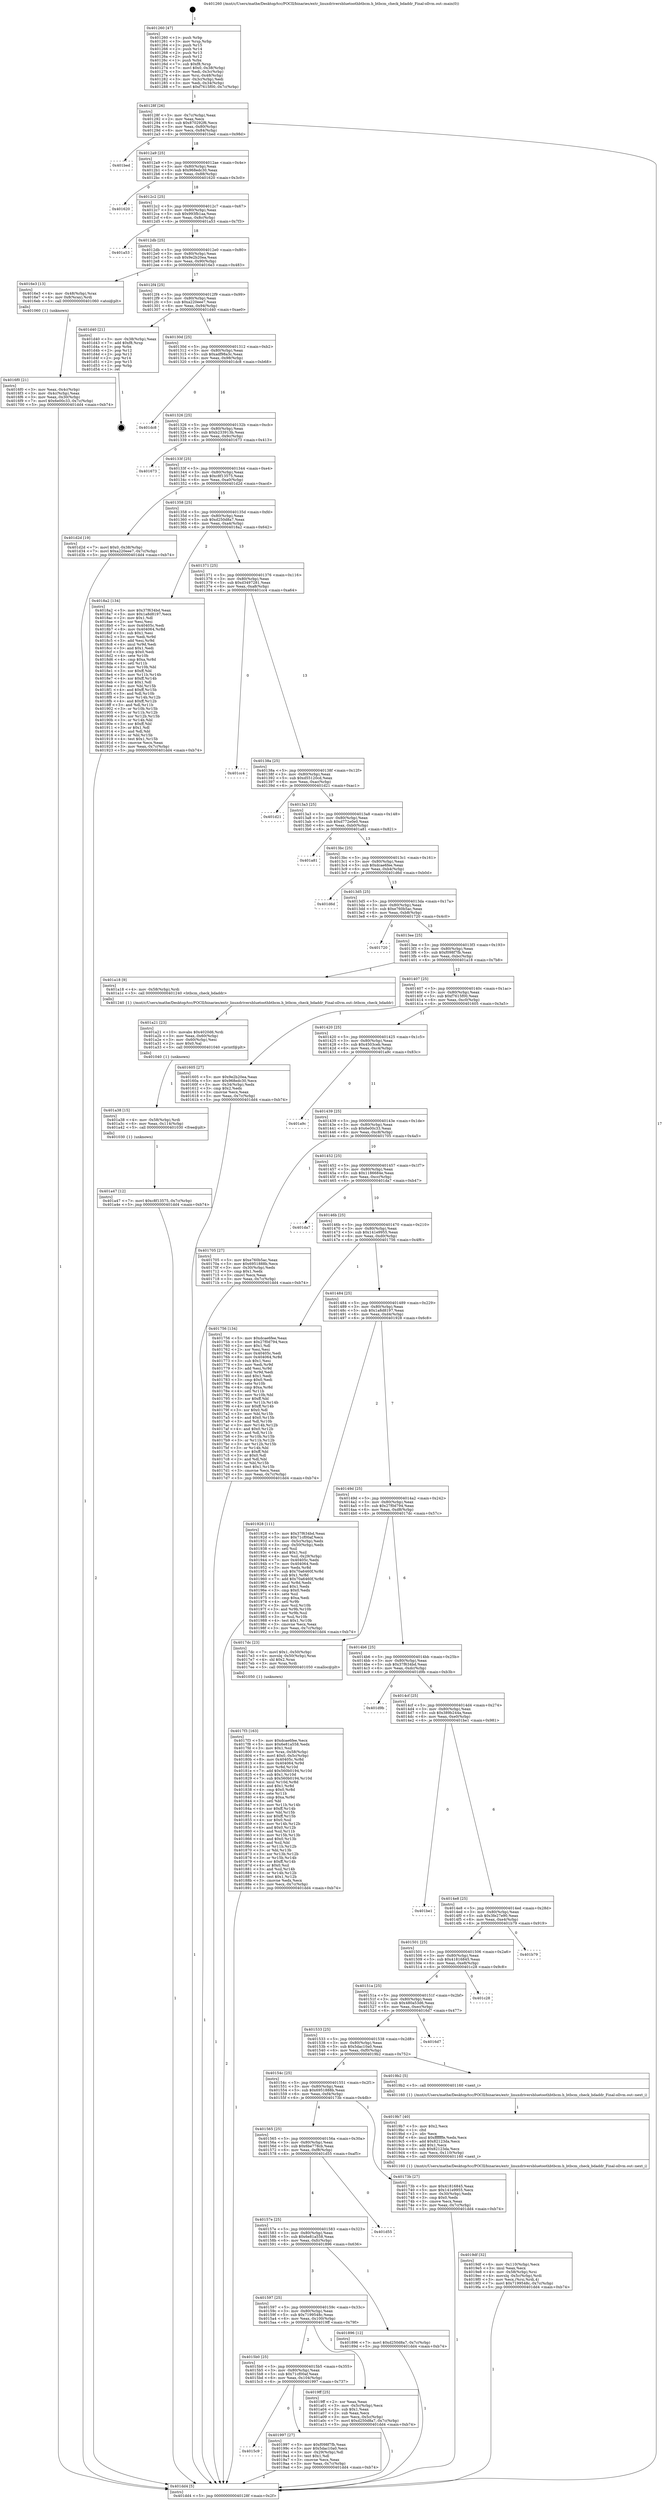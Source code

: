 digraph "0x401260" {
  label = "0x401260 (/mnt/c/Users/mathe/Desktop/tcc/POCII/binaries/extr_linuxdriversbluetoothbtbcm.h_btbcm_check_bdaddr_Final-ollvm.out::main(0))"
  labelloc = "t"
  node[shape=record]

  Entry [label="",width=0.3,height=0.3,shape=circle,fillcolor=black,style=filled]
  "0x40128f" [label="{
     0x40128f [26]\l
     | [instrs]\l
     &nbsp;&nbsp;0x40128f \<+3\>: mov -0x7c(%rbp),%eax\l
     &nbsp;&nbsp;0x401292 \<+2\>: mov %eax,%ecx\l
     &nbsp;&nbsp;0x401294 \<+6\>: sub $0x870292f6,%ecx\l
     &nbsp;&nbsp;0x40129a \<+3\>: mov %eax,-0x80(%rbp)\l
     &nbsp;&nbsp;0x40129d \<+6\>: mov %ecx,-0x84(%rbp)\l
     &nbsp;&nbsp;0x4012a3 \<+6\>: je 0000000000401bed \<main+0x98d\>\l
  }"]
  "0x401bed" [label="{
     0x401bed\l
  }", style=dashed]
  "0x4012a9" [label="{
     0x4012a9 [25]\l
     | [instrs]\l
     &nbsp;&nbsp;0x4012a9 \<+5\>: jmp 00000000004012ae \<main+0x4e\>\l
     &nbsp;&nbsp;0x4012ae \<+3\>: mov -0x80(%rbp),%eax\l
     &nbsp;&nbsp;0x4012b1 \<+5\>: sub $0x968edc30,%eax\l
     &nbsp;&nbsp;0x4012b6 \<+6\>: mov %eax,-0x88(%rbp)\l
     &nbsp;&nbsp;0x4012bc \<+6\>: je 0000000000401620 \<main+0x3c0\>\l
  }"]
  Exit [label="",width=0.3,height=0.3,shape=circle,fillcolor=black,style=filled,peripheries=2]
  "0x401620" [label="{
     0x401620\l
  }", style=dashed]
  "0x4012c2" [label="{
     0x4012c2 [25]\l
     | [instrs]\l
     &nbsp;&nbsp;0x4012c2 \<+5\>: jmp 00000000004012c7 \<main+0x67\>\l
     &nbsp;&nbsp;0x4012c7 \<+3\>: mov -0x80(%rbp),%eax\l
     &nbsp;&nbsp;0x4012ca \<+5\>: sub $0x993fb1aa,%eax\l
     &nbsp;&nbsp;0x4012cf \<+6\>: mov %eax,-0x8c(%rbp)\l
     &nbsp;&nbsp;0x4012d5 \<+6\>: je 0000000000401a53 \<main+0x7f3\>\l
  }"]
  "0x401a47" [label="{
     0x401a47 [12]\l
     | [instrs]\l
     &nbsp;&nbsp;0x401a47 \<+7\>: movl $0xc8f13575,-0x7c(%rbp)\l
     &nbsp;&nbsp;0x401a4e \<+5\>: jmp 0000000000401dd4 \<main+0xb74\>\l
  }"]
  "0x401a53" [label="{
     0x401a53\l
  }", style=dashed]
  "0x4012db" [label="{
     0x4012db [25]\l
     | [instrs]\l
     &nbsp;&nbsp;0x4012db \<+5\>: jmp 00000000004012e0 \<main+0x80\>\l
     &nbsp;&nbsp;0x4012e0 \<+3\>: mov -0x80(%rbp),%eax\l
     &nbsp;&nbsp;0x4012e3 \<+5\>: sub $0x9e2b20ea,%eax\l
     &nbsp;&nbsp;0x4012e8 \<+6\>: mov %eax,-0x90(%rbp)\l
     &nbsp;&nbsp;0x4012ee \<+6\>: je 00000000004016e3 \<main+0x483\>\l
  }"]
  "0x401a38" [label="{
     0x401a38 [15]\l
     | [instrs]\l
     &nbsp;&nbsp;0x401a38 \<+4\>: mov -0x58(%rbp),%rdi\l
     &nbsp;&nbsp;0x401a3c \<+6\>: mov %eax,-0x114(%rbp)\l
     &nbsp;&nbsp;0x401a42 \<+5\>: call 0000000000401030 \<free@plt\>\l
     | [calls]\l
     &nbsp;&nbsp;0x401030 \{1\} (unknown)\l
  }"]
  "0x4016e3" [label="{
     0x4016e3 [13]\l
     | [instrs]\l
     &nbsp;&nbsp;0x4016e3 \<+4\>: mov -0x48(%rbp),%rax\l
     &nbsp;&nbsp;0x4016e7 \<+4\>: mov 0x8(%rax),%rdi\l
     &nbsp;&nbsp;0x4016eb \<+5\>: call 0000000000401060 \<atoi@plt\>\l
     | [calls]\l
     &nbsp;&nbsp;0x401060 \{1\} (unknown)\l
  }"]
  "0x4012f4" [label="{
     0x4012f4 [25]\l
     | [instrs]\l
     &nbsp;&nbsp;0x4012f4 \<+5\>: jmp 00000000004012f9 \<main+0x99\>\l
     &nbsp;&nbsp;0x4012f9 \<+3\>: mov -0x80(%rbp),%eax\l
     &nbsp;&nbsp;0x4012fc \<+5\>: sub $0xa220eee7,%eax\l
     &nbsp;&nbsp;0x401301 \<+6\>: mov %eax,-0x94(%rbp)\l
     &nbsp;&nbsp;0x401307 \<+6\>: je 0000000000401d40 \<main+0xae0\>\l
  }"]
  "0x401a21" [label="{
     0x401a21 [23]\l
     | [instrs]\l
     &nbsp;&nbsp;0x401a21 \<+10\>: movabs $0x4020d6,%rdi\l
     &nbsp;&nbsp;0x401a2b \<+3\>: mov %eax,-0x60(%rbp)\l
     &nbsp;&nbsp;0x401a2e \<+3\>: mov -0x60(%rbp),%esi\l
     &nbsp;&nbsp;0x401a31 \<+2\>: mov $0x0,%al\l
     &nbsp;&nbsp;0x401a33 \<+5\>: call 0000000000401040 \<printf@plt\>\l
     | [calls]\l
     &nbsp;&nbsp;0x401040 \{1\} (unknown)\l
  }"]
  "0x401d40" [label="{
     0x401d40 [21]\l
     | [instrs]\l
     &nbsp;&nbsp;0x401d40 \<+3\>: mov -0x38(%rbp),%eax\l
     &nbsp;&nbsp;0x401d43 \<+7\>: add $0xf8,%rsp\l
     &nbsp;&nbsp;0x401d4a \<+1\>: pop %rbx\l
     &nbsp;&nbsp;0x401d4b \<+2\>: pop %r12\l
     &nbsp;&nbsp;0x401d4d \<+2\>: pop %r13\l
     &nbsp;&nbsp;0x401d4f \<+2\>: pop %r14\l
     &nbsp;&nbsp;0x401d51 \<+2\>: pop %r15\l
     &nbsp;&nbsp;0x401d53 \<+1\>: pop %rbp\l
     &nbsp;&nbsp;0x401d54 \<+1\>: ret\l
  }"]
  "0x40130d" [label="{
     0x40130d [25]\l
     | [instrs]\l
     &nbsp;&nbsp;0x40130d \<+5\>: jmp 0000000000401312 \<main+0xb2\>\l
     &nbsp;&nbsp;0x401312 \<+3\>: mov -0x80(%rbp),%eax\l
     &nbsp;&nbsp;0x401315 \<+5\>: sub $0xadf98a3c,%eax\l
     &nbsp;&nbsp;0x40131a \<+6\>: mov %eax,-0x98(%rbp)\l
     &nbsp;&nbsp;0x401320 \<+6\>: je 0000000000401dc8 \<main+0xb68\>\l
  }"]
  "0x4019df" [label="{
     0x4019df [32]\l
     | [instrs]\l
     &nbsp;&nbsp;0x4019df \<+6\>: mov -0x110(%rbp),%ecx\l
     &nbsp;&nbsp;0x4019e5 \<+3\>: imul %eax,%ecx\l
     &nbsp;&nbsp;0x4019e8 \<+4\>: mov -0x58(%rbp),%rsi\l
     &nbsp;&nbsp;0x4019ec \<+4\>: movslq -0x5c(%rbp),%rdi\l
     &nbsp;&nbsp;0x4019f0 \<+3\>: mov %ecx,(%rsi,%rdi,4)\l
     &nbsp;&nbsp;0x4019f3 \<+7\>: movl $0x7199548c,-0x7c(%rbp)\l
     &nbsp;&nbsp;0x4019fa \<+5\>: jmp 0000000000401dd4 \<main+0xb74\>\l
  }"]
  "0x401dc8" [label="{
     0x401dc8\l
  }", style=dashed]
  "0x401326" [label="{
     0x401326 [25]\l
     | [instrs]\l
     &nbsp;&nbsp;0x401326 \<+5\>: jmp 000000000040132b \<main+0xcb\>\l
     &nbsp;&nbsp;0x40132b \<+3\>: mov -0x80(%rbp),%eax\l
     &nbsp;&nbsp;0x40132e \<+5\>: sub $0xb233913b,%eax\l
     &nbsp;&nbsp;0x401333 \<+6\>: mov %eax,-0x9c(%rbp)\l
     &nbsp;&nbsp;0x401339 \<+6\>: je 0000000000401673 \<main+0x413\>\l
  }"]
  "0x4019b7" [label="{
     0x4019b7 [40]\l
     | [instrs]\l
     &nbsp;&nbsp;0x4019b7 \<+5\>: mov $0x2,%ecx\l
     &nbsp;&nbsp;0x4019bc \<+1\>: cltd\l
     &nbsp;&nbsp;0x4019bd \<+2\>: idiv %ecx\l
     &nbsp;&nbsp;0x4019bf \<+6\>: imul $0xfffffffe,%edx,%ecx\l
     &nbsp;&nbsp;0x4019c5 \<+6\>: add $0x82123da,%ecx\l
     &nbsp;&nbsp;0x4019cb \<+3\>: add $0x1,%ecx\l
     &nbsp;&nbsp;0x4019ce \<+6\>: sub $0x82123da,%ecx\l
     &nbsp;&nbsp;0x4019d4 \<+6\>: mov %ecx,-0x110(%rbp)\l
     &nbsp;&nbsp;0x4019da \<+5\>: call 0000000000401160 \<next_i\>\l
     | [calls]\l
     &nbsp;&nbsp;0x401160 \{1\} (/mnt/c/Users/mathe/Desktop/tcc/POCII/binaries/extr_linuxdriversbluetoothbtbcm.h_btbcm_check_bdaddr_Final-ollvm.out::next_i)\l
  }"]
  "0x401673" [label="{
     0x401673\l
  }", style=dashed]
  "0x40133f" [label="{
     0x40133f [25]\l
     | [instrs]\l
     &nbsp;&nbsp;0x40133f \<+5\>: jmp 0000000000401344 \<main+0xe4\>\l
     &nbsp;&nbsp;0x401344 \<+3\>: mov -0x80(%rbp),%eax\l
     &nbsp;&nbsp;0x401347 \<+5\>: sub $0xc8f13575,%eax\l
     &nbsp;&nbsp;0x40134c \<+6\>: mov %eax,-0xa0(%rbp)\l
     &nbsp;&nbsp;0x401352 \<+6\>: je 0000000000401d2d \<main+0xacd\>\l
  }"]
  "0x4015c9" [label="{
     0x4015c9\l
  }", style=dashed]
  "0x401d2d" [label="{
     0x401d2d [19]\l
     | [instrs]\l
     &nbsp;&nbsp;0x401d2d \<+7\>: movl $0x0,-0x38(%rbp)\l
     &nbsp;&nbsp;0x401d34 \<+7\>: movl $0xa220eee7,-0x7c(%rbp)\l
     &nbsp;&nbsp;0x401d3b \<+5\>: jmp 0000000000401dd4 \<main+0xb74\>\l
  }"]
  "0x401358" [label="{
     0x401358 [25]\l
     | [instrs]\l
     &nbsp;&nbsp;0x401358 \<+5\>: jmp 000000000040135d \<main+0xfd\>\l
     &nbsp;&nbsp;0x40135d \<+3\>: mov -0x80(%rbp),%eax\l
     &nbsp;&nbsp;0x401360 \<+5\>: sub $0xd250d8a7,%eax\l
     &nbsp;&nbsp;0x401365 \<+6\>: mov %eax,-0xa4(%rbp)\l
     &nbsp;&nbsp;0x40136b \<+6\>: je 00000000004018a2 \<main+0x642\>\l
  }"]
  "0x401997" [label="{
     0x401997 [27]\l
     | [instrs]\l
     &nbsp;&nbsp;0x401997 \<+5\>: mov $0xf098f7fb,%eax\l
     &nbsp;&nbsp;0x40199c \<+5\>: mov $0x5dac10a0,%ecx\l
     &nbsp;&nbsp;0x4019a1 \<+3\>: mov -0x29(%rbp),%dl\l
     &nbsp;&nbsp;0x4019a4 \<+3\>: test $0x1,%dl\l
     &nbsp;&nbsp;0x4019a7 \<+3\>: cmovne %ecx,%eax\l
     &nbsp;&nbsp;0x4019aa \<+3\>: mov %eax,-0x7c(%rbp)\l
     &nbsp;&nbsp;0x4019ad \<+5\>: jmp 0000000000401dd4 \<main+0xb74\>\l
  }"]
  "0x4018a2" [label="{
     0x4018a2 [134]\l
     | [instrs]\l
     &nbsp;&nbsp;0x4018a2 \<+5\>: mov $0x37f634bd,%eax\l
     &nbsp;&nbsp;0x4018a7 \<+5\>: mov $0x1a8d8197,%ecx\l
     &nbsp;&nbsp;0x4018ac \<+2\>: mov $0x1,%dl\l
     &nbsp;&nbsp;0x4018ae \<+2\>: xor %esi,%esi\l
     &nbsp;&nbsp;0x4018b0 \<+7\>: mov 0x40405c,%edi\l
     &nbsp;&nbsp;0x4018b7 \<+8\>: mov 0x404064,%r8d\l
     &nbsp;&nbsp;0x4018bf \<+3\>: sub $0x1,%esi\l
     &nbsp;&nbsp;0x4018c2 \<+3\>: mov %edi,%r9d\l
     &nbsp;&nbsp;0x4018c5 \<+3\>: add %esi,%r9d\l
     &nbsp;&nbsp;0x4018c8 \<+4\>: imul %r9d,%edi\l
     &nbsp;&nbsp;0x4018cc \<+3\>: and $0x1,%edi\l
     &nbsp;&nbsp;0x4018cf \<+3\>: cmp $0x0,%edi\l
     &nbsp;&nbsp;0x4018d2 \<+4\>: sete %r10b\l
     &nbsp;&nbsp;0x4018d6 \<+4\>: cmp $0xa,%r8d\l
     &nbsp;&nbsp;0x4018da \<+4\>: setl %r11b\l
     &nbsp;&nbsp;0x4018de \<+3\>: mov %r10b,%bl\l
     &nbsp;&nbsp;0x4018e1 \<+3\>: xor $0xff,%bl\l
     &nbsp;&nbsp;0x4018e4 \<+3\>: mov %r11b,%r14b\l
     &nbsp;&nbsp;0x4018e7 \<+4\>: xor $0xff,%r14b\l
     &nbsp;&nbsp;0x4018eb \<+3\>: xor $0x1,%dl\l
     &nbsp;&nbsp;0x4018ee \<+3\>: mov %bl,%r15b\l
     &nbsp;&nbsp;0x4018f1 \<+4\>: and $0xff,%r15b\l
     &nbsp;&nbsp;0x4018f5 \<+3\>: and %dl,%r10b\l
     &nbsp;&nbsp;0x4018f8 \<+3\>: mov %r14b,%r12b\l
     &nbsp;&nbsp;0x4018fb \<+4\>: and $0xff,%r12b\l
     &nbsp;&nbsp;0x4018ff \<+3\>: and %dl,%r11b\l
     &nbsp;&nbsp;0x401902 \<+3\>: or %r10b,%r15b\l
     &nbsp;&nbsp;0x401905 \<+3\>: or %r11b,%r12b\l
     &nbsp;&nbsp;0x401908 \<+3\>: xor %r12b,%r15b\l
     &nbsp;&nbsp;0x40190b \<+3\>: or %r14b,%bl\l
     &nbsp;&nbsp;0x40190e \<+3\>: xor $0xff,%bl\l
     &nbsp;&nbsp;0x401911 \<+3\>: or $0x1,%dl\l
     &nbsp;&nbsp;0x401914 \<+2\>: and %dl,%bl\l
     &nbsp;&nbsp;0x401916 \<+3\>: or %bl,%r15b\l
     &nbsp;&nbsp;0x401919 \<+4\>: test $0x1,%r15b\l
     &nbsp;&nbsp;0x40191d \<+3\>: cmovne %ecx,%eax\l
     &nbsp;&nbsp;0x401920 \<+3\>: mov %eax,-0x7c(%rbp)\l
     &nbsp;&nbsp;0x401923 \<+5\>: jmp 0000000000401dd4 \<main+0xb74\>\l
  }"]
  "0x401371" [label="{
     0x401371 [25]\l
     | [instrs]\l
     &nbsp;&nbsp;0x401371 \<+5\>: jmp 0000000000401376 \<main+0x116\>\l
     &nbsp;&nbsp;0x401376 \<+3\>: mov -0x80(%rbp),%eax\l
     &nbsp;&nbsp;0x401379 \<+5\>: sub $0xd3497281,%eax\l
     &nbsp;&nbsp;0x40137e \<+6\>: mov %eax,-0xa8(%rbp)\l
     &nbsp;&nbsp;0x401384 \<+6\>: je 0000000000401cc4 \<main+0xa64\>\l
  }"]
  "0x4015b0" [label="{
     0x4015b0 [25]\l
     | [instrs]\l
     &nbsp;&nbsp;0x4015b0 \<+5\>: jmp 00000000004015b5 \<main+0x355\>\l
     &nbsp;&nbsp;0x4015b5 \<+3\>: mov -0x80(%rbp),%eax\l
     &nbsp;&nbsp;0x4015b8 \<+5\>: sub $0x71cf00af,%eax\l
     &nbsp;&nbsp;0x4015bd \<+6\>: mov %eax,-0x104(%rbp)\l
     &nbsp;&nbsp;0x4015c3 \<+6\>: je 0000000000401997 \<main+0x737\>\l
  }"]
  "0x401cc4" [label="{
     0x401cc4\l
  }", style=dashed]
  "0x40138a" [label="{
     0x40138a [25]\l
     | [instrs]\l
     &nbsp;&nbsp;0x40138a \<+5\>: jmp 000000000040138f \<main+0x12f\>\l
     &nbsp;&nbsp;0x40138f \<+3\>: mov -0x80(%rbp),%eax\l
     &nbsp;&nbsp;0x401392 \<+5\>: sub $0xd55120cd,%eax\l
     &nbsp;&nbsp;0x401397 \<+6\>: mov %eax,-0xac(%rbp)\l
     &nbsp;&nbsp;0x40139d \<+6\>: je 0000000000401d21 \<main+0xac1\>\l
  }"]
  "0x4019ff" [label="{
     0x4019ff [25]\l
     | [instrs]\l
     &nbsp;&nbsp;0x4019ff \<+2\>: xor %eax,%eax\l
     &nbsp;&nbsp;0x401a01 \<+3\>: mov -0x5c(%rbp),%ecx\l
     &nbsp;&nbsp;0x401a04 \<+3\>: sub $0x1,%eax\l
     &nbsp;&nbsp;0x401a07 \<+2\>: sub %eax,%ecx\l
     &nbsp;&nbsp;0x401a09 \<+3\>: mov %ecx,-0x5c(%rbp)\l
     &nbsp;&nbsp;0x401a0c \<+7\>: movl $0xd250d8a7,-0x7c(%rbp)\l
     &nbsp;&nbsp;0x401a13 \<+5\>: jmp 0000000000401dd4 \<main+0xb74\>\l
  }"]
  "0x401d21" [label="{
     0x401d21\l
  }", style=dashed]
  "0x4013a3" [label="{
     0x4013a3 [25]\l
     | [instrs]\l
     &nbsp;&nbsp;0x4013a3 \<+5\>: jmp 00000000004013a8 \<main+0x148\>\l
     &nbsp;&nbsp;0x4013a8 \<+3\>: mov -0x80(%rbp),%eax\l
     &nbsp;&nbsp;0x4013ab \<+5\>: sub $0xd772e0e0,%eax\l
     &nbsp;&nbsp;0x4013b0 \<+6\>: mov %eax,-0xb0(%rbp)\l
     &nbsp;&nbsp;0x4013b6 \<+6\>: je 0000000000401a81 \<main+0x821\>\l
  }"]
  "0x401597" [label="{
     0x401597 [25]\l
     | [instrs]\l
     &nbsp;&nbsp;0x401597 \<+5\>: jmp 000000000040159c \<main+0x33c\>\l
     &nbsp;&nbsp;0x40159c \<+3\>: mov -0x80(%rbp),%eax\l
     &nbsp;&nbsp;0x40159f \<+5\>: sub $0x7199548c,%eax\l
     &nbsp;&nbsp;0x4015a4 \<+6\>: mov %eax,-0x100(%rbp)\l
     &nbsp;&nbsp;0x4015aa \<+6\>: je 00000000004019ff \<main+0x79f\>\l
  }"]
  "0x401a81" [label="{
     0x401a81\l
  }", style=dashed]
  "0x4013bc" [label="{
     0x4013bc [25]\l
     | [instrs]\l
     &nbsp;&nbsp;0x4013bc \<+5\>: jmp 00000000004013c1 \<main+0x161\>\l
     &nbsp;&nbsp;0x4013c1 \<+3\>: mov -0x80(%rbp),%eax\l
     &nbsp;&nbsp;0x4013c4 \<+5\>: sub $0xdcae6fee,%eax\l
     &nbsp;&nbsp;0x4013c9 \<+6\>: mov %eax,-0xb4(%rbp)\l
     &nbsp;&nbsp;0x4013cf \<+6\>: je 0000000000401d6d \<main+0xb0d\>\l
  }"]
  "0x401896" [label="{
     0x401896 [12]\l
     | [instrs]\l
     &nbsp;&nbsp;0x401896 \<+7\>: movl $0xd250d8a7,-0x7c(%rbp)\l
     &nbsp;&nbsp;0x40189d \<+5\>: jmp 0000000000401dd4 \<main+0xb74\>\l
  }"]
  "0x401d6d" [label="{
     0x401d6d\l
  }", style=dashed]
  "0x4013d5" [label="{
     0x4013d5 [25]\l
     | [instrs]\l
     &nbsp;&nbsp;0x4013d5 \<+5\>: jmp 00000000004013da \<main+0x17a\>\l
     &nbsp;&nbsp;0x4013da \<+3\>: mov -0x80(%rbp),%eax\l
     &nbsp;&nbsp;0x4013dd \<+5\>: sub $0xe760b5ac,%eax\l
     &nbsp;&nbsp;0x4013e2 \<+6\>: mov %eax,-0xb8(%rbp)\l
     &nbsp;&nbsp;0x4013e8 \<+6\>: je 0000000000401720 \<main+0x4c0\>\l
  }"]
  "0x40157e" [label="{
     0x40157e [25]\l
     | [instrs]\l
     &nbsp;&nbsp;0x40157e \<+5\>: jmp 0000000000401583 \<main+0x323\>\l
     &nbsp;&nbsp;0x401583 \<+3\>: mov -0x80(%rbp),%eax\l
     &nbsp;&nbsp;0x401586 \<+5\>: sub $0x6e81a558,%eax\l
     &nbsp;&nbsp;0x40158b \<+6\>: mov %eax,-0xfc(%rbp)\l
     &nbsp;&nbsp;0x401591 \<+6\>: je 0000000000401896 \<main+0x636\>\l
  }"]
  "0x401720" [label="{
     0x401720\l
  }", style=dashed]
  "0x4013ee" [label="{
     0x4013ee [25]\l
     | [instrs]\l
     &nbsp;&nbsp;0x4013ee \<+5\>: jmp 00000000004013f3 \<main+0x193\>\l
     &nbsp;&nbsp;0x4013f3 \<+3\>: mov -0x80(%rbp),%eax\l
     &nbsp;&nbsp;0x4013f6 \<+5\>: sub $0xf098f7fb,%eax\l
     &nbsp;&nbsp;0x4013fb \<+6\>: mov %eax,-0xbc(%rbp)\l
     &nbsp;&nbsp;0x401401 \<+6\>: je 0000000000401a18 \<main+0x7b8\>\l
  }"]
  "0x401d55" [label="{
     0x401d55\l
  }", style=dashed]
  "0x401a18" [label="{
     0x401a18 [9]\l
     | [instrs]\l
     &nbsp;&nbsp;0x401a18 \<+4\>: mov -0x58(%rbp),%rdi\l
     &nbsp;&nbsp;0x401a1c \<+5\>: call 0000000000401240 \<btbcm_check_bdaddr\>\l
     | [calls]\l
     &nbsp;&nbsp;0x401240 \{1\} (/mnt/c/Users/mathe/Desktop/tcc/POCII/binaries/extr_linuxdriversbluetoothbtbcm.h_btbcm_check_bdaddr_Final-ollvm.out::btbcm_check_bdaddr)\l
  }"]
  "0x401407" [label="{
     0x401407 [25]\l
     | [instrs]\l
     &nbsp;&nbsp;0x401407 \<+5\>: jmp 000000000040140c \<main+0x1ac\>\l
     &nbsp;&nbsp;0x40140c \<+3\>: mov -0x80(%rbp),%eax\l
     &nbsp;&nbsp;0x40140f \<+5\>: sub $0xf7615f00,%eax\l
     &nbsp;&nbsp;0x401414 \<+6\>: mov %eax,-0xc0(%rbp)\l
     &nbsp;&nbsp;0x40141a \<+6\>: je 0000000000401605 \<main+0x3a5\>\l
  }"]
  "0x4017f3" [label="{
     0x4017f3 [163]\l
     | [instrs]\l
     &nbsp;&nbsp;0x4017f3 \<+5\>: mov $0xdcae6fee,%ecx\l
     &nbsp;&nbsp;0x4017f8 \<+5\>: mov $0x6e81a558,%edx\l
     &nbsp;&nbsp;0x4017fd \<+3\>: mov $0x1,%sil\l
     &nbsp;&nbsp;0x401800 \<+4\>: mov %rax,-0x58(%rbp)\l
     &nbsp;&nbsp;0x401804 \<+7\>: movl $0x0,-0x5c(%rbp)\l
     &nbsp;&nbsp;0x40180b \<+8\>: mov 0x40405c,%r8d\l
     &nbsp;&nbsp;0x401813 \<+8\>: mov 0x404064,%r9d\l
     &nbsp;&nbsp;0x40181b \<+3\>: mov %r8d,%r10d\l
     &nbsp;&nbsp;0x40181e \<+7\>: add $0x560b0194,%r10d\l
     &nbsp;&nbsp;0x401825 \<+4\>: sub $0x1,%r10d\l
     &nbsp;&nbsp;0x401829 \<+7\>: sub $0x560b0194,%r10d\l
     &nbsp;&nbsp;0x401830 \<+4\>: imul %r10d,%r8d\l
     &nbsp;&nbsp;0x401834 \<+4\>: and $0x1,%r8d\l
     &nbsp;&nbsp;0x401838 \<+4\>: cmp $0x0,%r8d\l
     &nbsp;&nbsp;0x40183c \<+4\>: sete %r11b\l
     &nbsp;&nbsp;0x401840 \<+4\>: cmp $0xa,%r9d\l
     &nbsp;&nbsp;0x401844 \<+3\>: setl %bl\l
     &nbsp;&nbsp;0x401847 \<+3\>: mov %r11b,%r14b\l
     &nbsp;&nbsp;0x40184a \<+4\>: xor $0xff,%r14b\l
     &nbsp;&nbsp;0x40184e \<+3\>: mov %bl,%r15b\l
     &nbsp;&nbsp;0x401851 \<+4\>: xor $0xff,%r15b\l
     &nbsp;&nbsp;0x401855 \<+4\>: xor $0x0,%sil\l
     &nbsp;&nbsp;0x401859 \<+3\>: mov %r14b,%r12b\l
     &nbsp;&nbsp;0x40185c \<+4\>: and $0x0,%r12b\l
     &nbsp;&nbsp;0x401860 \<+3\>: and %sil,%r11b\l
     &nbsp;&nbsp;0x401863 \<+3\>: mov %r15b,%r13b\l
     &nbsp;&nbsp;0x401866 \<+4\>: and $0x0,%r13b\l
     &nbsp;&nbsp;0x40186a \<+3\>: and %sil,%bl\l
     &nbsp;&nbsp;0x40186d \<+3\>: or %r11b,%r12b\l
     &nbsp;&nbsp;0x401870 \<+3\>: or %bl,%r13b\l
     &nbsp;&nbsp;0x401873 \<+3\>: xor %r13b,%r12b\l
     &nbsp;&nbsp;0x401876 \<+3\>: or %r15b,%r14b\l
     &nbsp;&nbsp;0x401879 \<+4\>: xor $0xff,%r14b\l
     &nbsp;&nbsp;0x40187d \<+4\>: or $0x0,%sil\l
     &nbsp;&nbsp;0x401881 \<+3\>: and %sil,%r14b\l
     &nbsp;&nbsp;0x401884 \<+3\>: or %r14b,%r12b\l
     &nbsp;&nbsp;0x401887 \<+4\>: test $0x1,%r12b\l
     &nbsp;&nbsp;0x40188b \<+3\>: cmovne %edx,%ecx\l
     &nbsp;&nbsp;0x40188e \<+3\>: mov %ecx,-0x7c(%rbp)\l
     &nbsp;&nbsp;0x401891 \<+5\>: jmp 0000000000401dd4 \<main+0xb74\>\l
  }"]
  "0x401605" [label="{
     0x401605 [27]\l
     | [instrs]\l
     &nbsp;&nbsp;0x401605 \<+5\>: mov $0x9e2b20ea,%eax\l
     &nbsp;&nbsp;0x40160a \<+5\>: mov $0x968edc30,%ecx\l
     &nbsp;&nbsp;0x40160f \<+3\>: mov -0x34(%rbp),%edx\l
     &nbsp;&nbsp;0x401612 \<+3\>: cmp $0x2,%edx\l
     &nbsp;&nbsp;0x401615 \<+3\>: cmovne %ecx,%eax\l
     &nbsp;&nbsp;0x401618 \<+3\>: mov %eax,-0x7c(%rbp)\l
     &nbsp;&nbsp;0x40161b \<+5\>: jmp 0000000000401dd4 \<main+0xb74\>\l
  }"]
  "0x401420" [label="{
     0x401420 [25]\l
     | [instrs]\l
     &nbsp;&nbsp;0x401420 \<+5\>: jmp 0000000000401425 \<main+0x1c5\>\l
     &nbsp;&nbsp;0x401425 \<+3\>: mov -0x80(%rbp),%eax\l
     &nbsp;&nbsp;0x401428 \<+5\>: sub $0x4503ceb,%eax\l
     &nbsp;&nbsp;0x40142d \<+6\>: mov %eax,-0xc4(%rbp)\l
     &nbsp;&nbsp;0x401433 \<+6\>: je 0000000000401a9c \<main+0x83c\>\l
  }"]
  "0x401dd4" [label="{
     0x401dd4 [5]\l
     | [instrs]\l
     &nbsp;&nbsp;0x401dd4 \<+5\>: jmp 000000000040128f \<main+0x2f\>\l
  }"]
  "0x401260" [label="{
     0x401260 [47]\l
     | [instrs]\l
     &nbsp;&nbsp;0x401260 \<+1\>: push %rbp\l
     &nbsp;&nbsp;0x401261 \<+3\>: mov %rsp,%rbp\l
     &nbsp;&nbsp;0x401264 \<+2\>: push %r15\l
     &nbsp;&nbsp;0x401266 \<+2\>: push %r14\l
     &nbsp;&nbsp;0x401268 \<+2\>: push %r13\l
     &nbsp;&nbsp;0x40126a \<+2\>: push %r12\l
     &nbsp;&nbsp;0x40126c \<+1\>: push %rbx\l
     &nbsp;&nbsp;0x40126d \<+7\>: sub $0xf8,%rsp\l
     &nbsp;&nbsp;0x401274 \<+7\>: movl $0x0,-0x38(%rbp)\l
     &nbsp;&nbsp;0x40127b \<+3\>: mov %edi,-0x3c(%rbp)\l
     &nbsp;&nbsp;0x40127e \<+4\>: mov %rsi,-0x48(%rbp)\l
     &nbsp;&nbsp;0x401282 \<+3\>: mov -0x3c(%rbp),%edi\l
     &nbsp;&nbsp;0x401285 \<+3\>: mov %edi,-0x34(%rbp)\l
     &nbsp;&nbsp;0x401288 \<+7\>: movl $0xf7615f00,-0x7c(%rbp)\l
  }"]
  "0x4016f0" [label="{
     0x4016f0 [21]\l
     | [instrs]\l
     &nbsp;&nbsp;0x4016f0 \<+3\>: mov %eax,-0x4c(%rbp)\l
     &nbsp;&nbsp;0x4016f3 \<+3\>: mov -0x4c(%rbp),%eax\l
     &nbsp;&nbsp;0x4016f6 \<+3\>: mov %eax,-0x30(%rbp)\l
     &nbsp;&nbsp;0x4016f9 \<+7\>: movl $0x6e00c33,-0x7c(%rbp)\l
     &nbsp;&nbsp;0x401700 \<+5\>: jmp 0000000000401dd4 \<main+0xb74\>\l
  }"]
  "0x401565" [label="{
     0x401565 [25]\l
     | [instrs]\l
     &nbsp;&nbsp;0x401565 \<+5\>: jmp 000000000040156a \<main+0x30a\>\l
     &nbsp;&nbsp;0x40156a \<+3\>: mov -0x80(%rbp),%eax\l
     &nbsp;&nbsp;0x40156d \<+5\>: sub $0x6be778cb,%eax\l
     &nbsp;&nbsp;0x401572 \<+6\>: mov %eax,-0xf8(%rbp)\l
     &nbsp;&nbsp;0x401578 \<+6\>: je 0000000000401d55 \<main+0xaf5\>\l
  }"]
  "0x401a9c" [label="{
     0x401a9c\l
  }", style=dashed]
  "0x401439" [label="{
     0x401439 [25]\l
     | [instrs]\l
     &nbsp;&nbsp;0x401439 \<+5\>: jmp 000000000040143e \<main+0x1de\>\l
     &nbsp;&nbsp;0x40143e \<+3\>: mov -0x80(%rbp),%eax\l
     &nbsp;&nbsp;0x401441 \<+5\>: sub $0x6e00c33,%eax\l
     &nbsp;&nbsp;0x401446 \<+6\>: mov %eax,-0xc8(%rbp)\l
     &nbsp;&nbsp;0x40144c \<+6\>: je 0000000000401705 \<main+0x4a5\>\l
  }"]
  "0x40173b" [label="{
     0x40173b [27]\l
     | [instrs]\l
     &nbsp;&nbsp;0x40173b \<+5\>: mov $0x41816845,%eax\l
     &nbsp;&nbsp;0x401740 \<+5\>: mov $0x141e9955,%ecx\l
     &nbsp;&nbsp;0x401745 \<+3\>: mov -0x30(%rbp),%edx\l
     &nbsp;&nbsp;0x401748 \<+3\>: cmp $0x0,%edx\l
     &nbsp;&nbsp;0x40174b \<+3\>: cmove %ecx,%eax\l
     &nbsp;&nbsp;0x40174e \<+3\>: mov %eax,-0x7c(%rbp)\l
     &nbsp;&nbsp;0x401751 \<+5\>: jmp 0000000000401dd4 \<main+0xb74\>\l
  }"]
  "0x401705" [label="{
     0x401705 [27]\l
     | [instrs]\l
     &nbsp;&nbsp;0x401705 \<+5\>: mov $0xe760b5ac,%eax\l
     &nbsp;&nbsp;0x40170a \<+5\>: mov $0x6951888b,%ecx\l
     &nbsp;&nbsp;0x40170f \<+3\>: mov -0x30(%rbp),%edx\l
     &nbsp;&nbsp;0x401712 \<+3\>: cmp $0x1,%edx\l
     &nbsp;&nbsp;0x401715 \<+3\>: cmovl %ecx,%eax\l
     &nbsp;&nbsp;0x401718 \<+3\>: mov %eax,-0x7c(%rbp)\l
     &nbsp;&nbsp;0x40171b \<+5\>: jmp 0000000000401dd4 \<main+0xb74\>\l
  }"]
  "0x401452" [label="{
     0x401452 [25]\l
     | [instrs]\l
     &nbsp;&nbsp;0x401452 \<+5\>: jmp 0000000000401457 \<main+0x1f7\>\l
     &nbsp;&nbsp;0x401457 \<+3\>: mov -0x80(%rbp),%eax\l
     &nbsp;&nbsp;0x40145a \<+5\>: sub $0x1186684e,%eax\l
     &nbsp;&nbsp;0x40145f \<+6\>: mov %eax,-0xcc(%rbp)\l
     &nbsp;&nbsp;0x401465 \<+6\>: je 0000000000401da7 \<main+0xb47\>\l
  }"]
  "0x40154c" [label="{
     0x40154c [25]\l
     | [instrs]\l
     &nbsp;&nbsp;0x40154c \<+5\>: jmp 0000000000401551 \<main+0x2f1\>\l
     &nbsp;&nbsp;0x401551 \<+3\>: mov -0x80(%rbp),%eax\l
     &nbsp;&nbsp;0x401554 \<+5\>: sub $0x6951888b,%eax\l
     &nbsp;&nbsp;0x401559 \<+6\>: mov %eax,-0xf4(%rbp)\l
     &nbsp;&nbsp;0x40155f \<+6\>: je 000000000040173b \<main+0x4db\>\l
  }"]
  "0x401da7" [label="{
     0x401da7\l
  }", style=dashed]
  "0x40146b" [label="{
     0x40146b [25]\l
     | [instrs]\l
     &nbsp;&nbsp;0x40146b \<+5\>: jmp 0000000000401470 \<main+0x210\>\l
     &nbsp;&nbsp;0x401470 \<+3\>: mov -0x80(%rbp),%eax\l
     &nbsp;&nbsp;0x401473 \<+5\>: sub $0x141e9955,%eax\l
     &nbsp;&nbsp;0x401478 \<+6\>: mov %eax,-0xd0(%rbp)\l
     &nbsp;&nbsp;0x40147e \<+6\>: je 0000000000401756 \<main+0x4f6\>\l
  }"]
  "0x4019b2" [label="{
     0x4019b2 [5]\l
     | [instrs]\l
     &nbsp;&nbsp;0x4019b2 \<+5\>: call 0000000000401160 \<next_i\>\l
     | [calls]\l
     &nbsp;&nbsp;0x401160 \{1\} (/mnt/c/Users/mathe/Desktop/tcc/POCII/binaries/extr_linuxdriversbluetoothbtbcm.h_btbcm_check_bdaddr_Final-ollvm.out::next_i)\l
  }"]
  "0x401756" [label="{
     0x401756 [134]\l
     | [instrs]\l
     &nbsp;&nbsp;0x401756 \<+5\>: mov $0xdcae6fee,%eax\l
     &nbsp;&nbsp;0x40175b \<+5\>: mov $0x27f0d794,%ecx\l
     &nbsp;&nbsp;0x401760 \<+2\>: mov $0x1,%dl\l
     &nbsp;&nbsp;0x401762 \<+2\>: xor %esi,%esi\l
     &nbsp;&nbsp;0x401764 \<+7\>: mov 0x40405c,%edi\l
     &nbsp;&nbsp;0x40176b \<+8\>: mov 0x404064,%r8d\l
     &nbsp;&nbsp;0x401773 \<+3\>: sub $0x1,%esi\l
     &nbsp;&nbsp;0x401776 \<+3\>: mov %edi,%r9d\l
     &nbsp;&nbsp;0x401779 \<+3\>: add %esi,%r9d\l
     &nbsp;&nbsp;0x40177c \<+4\>: imul %r9d,%edi\l
     &nbsp;&nbsp;0x401780 \<+3\>: and $0x1,%edi\l
     &nbsp;&nbsp;0x401783 \<+3\>: cmp $0x0,%edi\l
     &nbsp;&nbsp;0x401786 \<+4\>: sete %r10b\l
     &nbsp;&nbsp;0x40178a \<+4\>: cmp $0xa,%r8d\l
     &nbsp;&nbsp;0x40178e \<+4\>: setl %r11b\l
     &nbsp;&nbsp;0x401792 \<+3\>: mov %r10b,%bl\l
     &nbsp;&nbsp;0x401795 \<+3\>: xor $0xff,%bl\l
     &nbsp;&nbsp;0x401798 \<+3\>: mov %r11b,%r14b\l
     &nbsp;&nbsp;0x40179b \<+4\>: xor $0xff,%r14b\l
     &nbsp;&nbsp;0x40179f \<+3\>: xor $0x0,%dl\l
     &nbsp;&nbsp;0x4017a2 \<+3\>: mov %bl,%r15b\l
     &nbsp;&nbsp;0x4017a5 \<+4\>: and $0x0,%r15b\l
     &nbsp;&nbsp;0x4017a9 \<+3\>: and %dl,%r10b\l
     &nbsp;&nbsp;0x4017ac \<+3\>: mov %r14b,%r12b\l
     &nbsp;&nbsp;0x4017af \<+4\>: and $0x0,%r12b\l
     &nbsp;&nbsp;0x4017b3 \<+3\>: and %dl,%r11b\l
     &nbsp;&nbsp;0x4017b6 \<+3\>: or %r10b,%r15b\l
     &nbsp;&nbsp;0x4017b9 \<+3\>: or %r11b,%r12b\l
     &nbsp;&nbsp;0x4017bc \<+3\>: xor %r12b,%r15b\l
     &nbsp;&nbsp;0x4017bf \<+3\>: or %r14b,%bl\l
     &nbsp;&nbsp;0x4017c2 \<+3\>: xor $0xff,%bl\l
     &nbsp;&nbsp;0x4017c5 \<+3\>: or $0x0,%dl\l
     &nbsp;&nbsp;0x4017c8 \<+2\>: and %dl,%bl\l
     &nbsp;&nbsp;0x4017ca \<+3\>: or %bl,%r15b\l
     &nbsp;&nbsp;0x4017cd \<+4\>: test $0x1,%r15b\l
     &nbsp;&nbsp;0x4017d1 \<+3\>: cmovne %ecx,%eax\l
     &nbsp;&nbsp;0x4017d4 \<+3\>: mov %eax,-0x7c(%rbp)\l
     &nbsp;&nbsp;0x4017d7 \<+5\>: jmp 0000000000401dd4 \<main+0xb74\>\l
  }"]
  "0x401484" [label="{
     0x401484 [25]\l
     | [instrs]\l
     &nbsp;&nbsp;0x401484 \<+5\>: jmp 0000000000401489 \<main+0x229\>\l
     &nbsp;&nbsp;0x401489 \<+3\>: mov -0x80(%rbp),%eax\l
     &nbsp;&nbsp;0x40148c \<+5\>: sub $0x1a8d8197,%eax\l
     &nbsp;&nbsp;0x401491 \<+6\>: mov %eax,-0xd4(%rbp)\l
     &nbsp;&nbsp;0x401497 \<+6\>: je 0000000000401928 \<main+0x6c8\>\l
  }"]
  "0x401533" [label="{
     0x401533 [25]\l
     | [instrs]\l
     &nbsp;&nbsp;0x401533 \<+5\>: jmp 0000000000401538 \<main+0x2d8\>\l
     &nbsp;&nbsp;0x401538 \<+3\>: mov -0x80(%rbp),%eax\l
     &nbsp;&nbsp;0x40153b \<+5\>: sub $0x5dac10a0,%eax\l
     &nbsp;&nbsp;0x401540 \<+6\>: mov %eax,-0xf0(%rbp)\l
     &nbsp;&nbsp;0x401546 \<+6\>: je 00000000004019b2 \<main+0x752\>\l
  }"]
  "0x401928" [label="{
     0x401928 [111]\l
     | [instrs]\l
     &nbsp;&nbsp;0x401928 \<+5\>: mov $0x37f634bd,%eax\l
     &nbsp;&nbsp;0x40192d \<+5\>: mov $0x71cf00af,%ecx\l
     &nbsp;&nbsp;0x401932 \<+3\>: mov -0x5c(%rbp),%edx\l
     &nbsp;&nbsp;0x401935 \<+3\>: cmp -0x50(%rbp),%edx\l
     &nbsp;&nbsp;0x401938 \<+4\>: setl %sil\l
     &nbsp;&nbsp;0x40193c \<+4\>: and $0x1,%sil\l
     &nbsp;&nbsp;0x401940 \<+4\>: mov %sil,-0x29(%rbp)\l
     &nbsp;&nbsp;0x401944 \<+7\>: mov 0x40405c,%edx\l
     &nbsp;&nbsp;0x40194b \<+7\>: mov 0x404064,%edi\l
     &nbsp;&nbsp;0x401952 \<+3\>: mov %edx,%r8d\l
     &nbsp;&nbsp;0x401955 \<+7\>: sub $0x70a6460f,%r8d\l
     &nbsp;&nbsp;0x40195c \<+4\>: sub $0x1,%r8d\l
     &nbsp;&nbsp;0x401960 \<+7\>: add $0x70a6460f,%r8d\l
     &nbsp;&nbsp;0x401967 \<+4\>: imul %r8d,%edx\l
     &nbsp;&nbsp;0x40196b \<+3\>: and $0x1,%edx\l
     &nbsp;&nbsp;0x40196e \<+3\>: cmp $0x0,%edx\l
     &nbsp;&nbsp;0x401971 \<+4\>: sete %sil\l
     &nbsp;&nbsp;0x401975 \<+3\>: cmp $0xa,%edi\l
     &nbsp;&nbsp;0x401978 \<+4\>: setl %r9b\l
     &nbsp;&nbsp;0x40197c \<+3\>: mov %sil,%r10b\l
     &nbsp;&nbsp;0x40197f \<+3\>: and %r9b,%r10b\l
     &nbsp;&nbsp;0x401982 \<+3\>: xor %r9b,%sil\l
     &nbsp;&nbsp;0x401985 \<+3\>: or %sil,%r10b\l
     &nbsp;&nbsp;0x401988 \<+4\>: test $0x1,%r10b\l
     &nbsp;&nbsp;0x40198c \<+3\>: cmovne %ecx,%eax\l
     &nbsp;&nbsp;0x40198f \<+3\>: mov %eax,-0x7c(%rbp)\l
     &nbsp;&nbsp;0x401992 \<+5\>: jmp 0000000000401dd4 \<main+0xb74\>\l
  }"]
  "0x40149d" [label="{
     0x40149d [25]\l
     | [instrs]\l
     &nbsp;&nbsp;0x40149d \<+5\>: jmp 00000000004014a2 \<main+0x242\>\l
     &nbsp;&nbsp;0x4014a2 \<+3\>: mov -0x80(%rbp),%eax\l
     &nbsp;&nbsp;0x4014a5 \<+5\>: sub $0x27f0d794,%eax\l
     &nbsp;&nbsp;0x4014aa \<+6\>: mov %eax,-0xd8(%rbp)\l
     &nbsp;&nbsp;0x4014b0 \<+6\>: je 00000000004017dc \<main+0x57c\>\l
  }"]
  "0x4016d7" [label="{
     0x4016d7\l
  }", style=dashed]
  "0x4017dc" [label="{
     0x4017dc [23]\l
     | [instrs]\l
     &nbsp;&nbsp;0x4017dc \<+7\>: movl $0x1,-0x50(%rbp)\l
     &nbsp;&nbsp;0x4017e3 \<+4\>: movslq -0x50(%rbp),%rax\l
     &nbsp;&nbsp;0x4017e7 \<+4\>: shl $0x2,%rax\l
     &nbsp;&nbsp;0x4017eb \<+3\>: mov %rax,%rdi\l
     &nbsp;&nbsp;0x4017ee \<+5\>: call 0000000000401050 \<malloc@plt\>\l
     | [calls]\l
     &nbsp;&nbsp;0x401050 \{1\} (unknown)\l
  }"]
  "0x4014b6" [label="{
     0x4014b6 [25]\l
     | [instrs]\l
     &nbsp;&nbsp;0x4014b6 \<+5\>: jmp 00000000004014bb \<main+0x25b\>\l
     &nbsp;&nbsp;0x4014bb \<+3\>: mov -0x80(%rbp),%eax\l
     &nbsp;&nbsp;0x4014be \<+5\>: sub $0x37f634bd,%eax\l
     &nbsp;&nbsp;0x4014c3 \<+6\>: mov %eax,-0xdc(%rbp)\l
     &nbsp;&nbsp;0x4014c9 \<+6\>: je 0000000000401d9b \<main+0xb3b\>\l
  }"]
  "0x40151a" [label="{
     0x40151a [25]\l
     | [instrs]\l
     &nbsp;&nbsp;0x40151a \<+5\>: jmp 000000000040151f \<main+0x2bf\>\l
     &nbsp;&nbsp;0x40151f \<+3\>: mov -0x80(%rbp),%eax\l
     &nbsp;&nbsp;0x401522 \<+5\>: sub $0x480a53d6,%eax\l
     &nbsp;&nbsp;0x401527 \<+6\>: mov %eax,-0xec(%rbp)\l
     &nbsp;&nbsp;0x40152d \<+6\>: je 00000000004016d7 \<main+0x477\>\l
  }"]
  "0x401d9b" [label="{
     0x401d9b\l
  }", style=dashed]
  "0x4014cf" [label="{
     0x4014cf [25]\l
     | [instrs]\l
     &nbsp;&nbsp;0x4014cf \<+5\>: jmp 00000000004014d4 \<main+0x274\>\l
     &nbsp;&nbsp;0x4014d4 \<+3\>: mov -0x80(%rbp),%eax\l
     &nbsp;&nbsp;0x4014d7 \<+5\>: sub $0x389b244a,%eax\l
     &nbsp;&nbsp;0x4014dc \<+6\>: mov %eax,-0xe0(%rbp)\l
     &nbsp;&nbsp;0x4014e2 \<+6\>: je 0000000000401be1 \<main+0x981\>\l
  }"]
  "0x401c28" [label="{
     0x401c28\l
  }", style=dashed]
  "0x401be1" [label="{
     0x401be1\l
  }", style=dashed]
  "0x4014e8" [label="{
     0x4014e8 [25]\l
     | [instrs]\l
     &nbsp;&nbsp;0x4014e8 \<+5\>: jmp 00000000004014ed \<main+0x28d\>\l
     &nbsp;&nbsp;0x4014ed \<+3\>: mov -0x80(%rbp),%eax\l
     &nbsp;&nbsp;0x4014f0 \<+5\>: sub $0x3fe27e90,%eax\l
     &nbsp;&nbsp;0x4014f5 \<+6\>: mov %eax,-0xe4(%rbp)\l
     &nbsp;&nbsp;0x4014fb \<+6\>: je 0000000000401b79 \<main+0x919\>\l
  }"]
  "0x401501" [label="{
     0x401501 [25]\l
     | [instrs]\l
     &nbsp;&nbsp;0x401501 \<+5\>: jmp 0000000000401506 \<main+0x2a6\>\l
     &nbsp;&nbsp;0x401506 \<+3\>: mov -0x80(%rbp),%eax\l
     &nbsp;&nbsp;0x401509 \<+5\>: sub $0x41816845,%eax\l
     &nbsp;&nbsp;0x40150e \<+6\>: mov %eax,-0xe8(%rbp)\l
     &nbsp;&nbsp;0x401514 \<+6\>: je 0000000000401c28 \<main+0x9c8\>\l
  }"]
  "0x401b79" [label="{
     0x401b79\l
  }", style=dashed]
  Entry -> "0x401260" [label=" 1"]
  "0x40128f" -> "0x401bed" [label=" 0"]
  "0x40128f" -> "0x4012a9" [label=" 18"]
  "0x401d40" -> Exit [label=" 1"]
  "0x4012a9" -> "0x401620" [label=" 0"]
  "0x4012a9" -> "0x4012c2" [label=" 18"]
  "0x401d2d" -> "0x401dd4" [label=" 1"]
  "0x4012c2" -> "0x401a53" [label=" 0"]
  "0x4012c2" -> "0x4012db" [label=" 18"]
  "0x401a47" -> "0x401dd4" [label=" 1"]
  "0x4012db" -> "0x4016e3" [label=" 1"]
  "0x4012db" -> "0x4012f4" [label=" 17"]
  "0x401a38" -> "0x401a47" [label=" 1"]
  "0x4012f4" -> "0x401d40" [label=" 1"]
  "0x4012f4" -> "0x40130d" [label=" 16"]
  "0x401a21" -> "0x401a38" [label=" 1"]
  "0x40130d" -> "0x401dc8" [label=" 0"]
  "0x40130d" -> "0x401326" [label=" 16"]
  "0x401a18" -> "0x401a21" [label=" 1"]
  "0x401326" -> "0x401673" [label=" 0"]
  "0x401326" -> "0x40133f" [label=" 16"]
  "0x4019ff" -> "0x401dd4" [label=" 1"]
  "0x40133f" -> "0x401d2d" [label=" 1"]
  "0x40133f" -> "0x401358" [label=" 15"]
  "0x4019df" -> "0x401dd4" [label=" 1"]
  "0x401358" -> "0x4018a2" [label=" 2"]
  "0x401358" -> "0x401371" [label=" 13"]
  "0x4019b7" -> "0x4019df" [label=" 1"]
  "0x401371" -> "0x401cc4" [label=" 0"]
  "0x401371" -> "0x40138a" [label=" 13"]
  "0x401997" -> "0x401dd4" [label=" 2"]
  "0x40138a" -> "0x401d21" [label=" 0"]
  "0x40138a" -> "0x4013a3" [label=" 13"]
  "0x4015b0" -> "0x4015c9" [label=" 0"]
  "0x4013a3" -> "0x401a81" [label=" 0"]
  "0x4013a3" -> "0x4013bc" [label=" 13"]
  "0x4019b2" -> "0x4019b7" [label=" 1"]
  "0x4013bc" -> "0x401d6d" [label=" 0"]
  "0x4013bc" -> "0x4013d5" [label=" 13"]
  "0x401597" -> "0x4015b0" [label=" 2"]
  "0x4013d5" -> "0x401720" [label=" 0"]
  "0x4013d5" -> "0x4013ee" [label=" 13"]
  "0x4015b0" -> "0x401997" [label=" 2"]
  "0x4013ee" -> "0x401a18" [label=" 1"]
  "0x4013ee" -> "0x401407" [label=" 12"]
  "0x401928" -> "0x401dd4" [label=" 2"]
  "0x401407" -> "0x401605" [label=" 1"]
  "0x401407" -> "0x401420" [label=" 11"]
  "0x401605" -> "0x401dd4" [label=" 1"]
  "0x401260" -> "0x40128f" [label=" 1"]
  "0x401dd4" -> "0x40128f" [label=" 17"]
  "0x4016e3" -> "0x4016f0" [label=" 1"]
  "0x4016f0" -> "0x401dd4" [label=" 1"]
  "0x401896" -> "0x401dd4" [label=" 1"]
  "0x401420" -> "0x401a9c" [label=" 0"]
  "0x401420" -> "0x401439" [label=" 11"]
  "0x40157e" -> "0x401597" [label=" 3"]
  "0x401439" -> "0x401705" [label=" 1"]
  "0x401439" -> "0x401452" [label=" 10"]
  "0x401705" -> "0x401dd4" [label=" 1"]
  "0x40157e" -> "0x401896" [label=" 1"]
  "0x401452" -> "0x401da7" [label=" 0"]
  "0x401452" -> "0x40146b" [label=" 10"]
  "0x401565" -> "0x40157e" [label=" 4"]
  "0x40146b" -> "0x401756" [label=" 1"]
  "0x40146b" -> "0x401484" [label=" 9"]
  "0x401565" -> "0x401d55" [label=" 0"]
  "0x401484" -> "0x401928" [label=" 2"]
  "0x401484" -> "0x40149d" [label=" 7"]
  "0x4017f3" -> "0x401dd4" [label=" 1"]
  "0x40149d" -> "0x4017dc" [label=" 1"]
  "0x40149d" -> "0x4014b6" [label=" 6"]
  "0x4017dc" -> "0x4017f3" [label=" 1"]
  "0x4014b6" -> "0x401d9b" [label=" 0"]
  "0x4014b6" -> "0x4014cf" [label=" 6"]
  "0x40173b" -> "0x401dd4" [label=" 1"]
  "0x4014cf" -> "0x401be1" [label=" 0"]
  "0x4014cf" -> "0x4014e8" [label=" 6"]
  "0x40154c" -> "0x401565" [label=" 4"]
  "0x4014e8" -> "0x401b79" [label=" 0"]
  "0x4014e8" -> "0x401501" [label=" 6"]
  "0x40154c" -> "0x40173b" [label=" 1"]
  "0x401501" -> "0x401c28" [label=" 0"]
  "0x401501" -> "0x40151a" [label=" 6"]
  "0x401756" -> "0x401dd4" [label=" 1"]
  "0x40151a" -> "0x4016d7" [label=" 0"]
  "0x40151a" -> "0x401533" [label=" 6"]
  "0x4018a2" -> "0x401dd4" [label=" 2"]
  "0x401533" -> "0x4019b2" [label=" 1"]
  "0x401533" -> "0x40154c" [label=" 5"]
  "0x401597" -> "0x4019ff" [label=" 1"]
}
